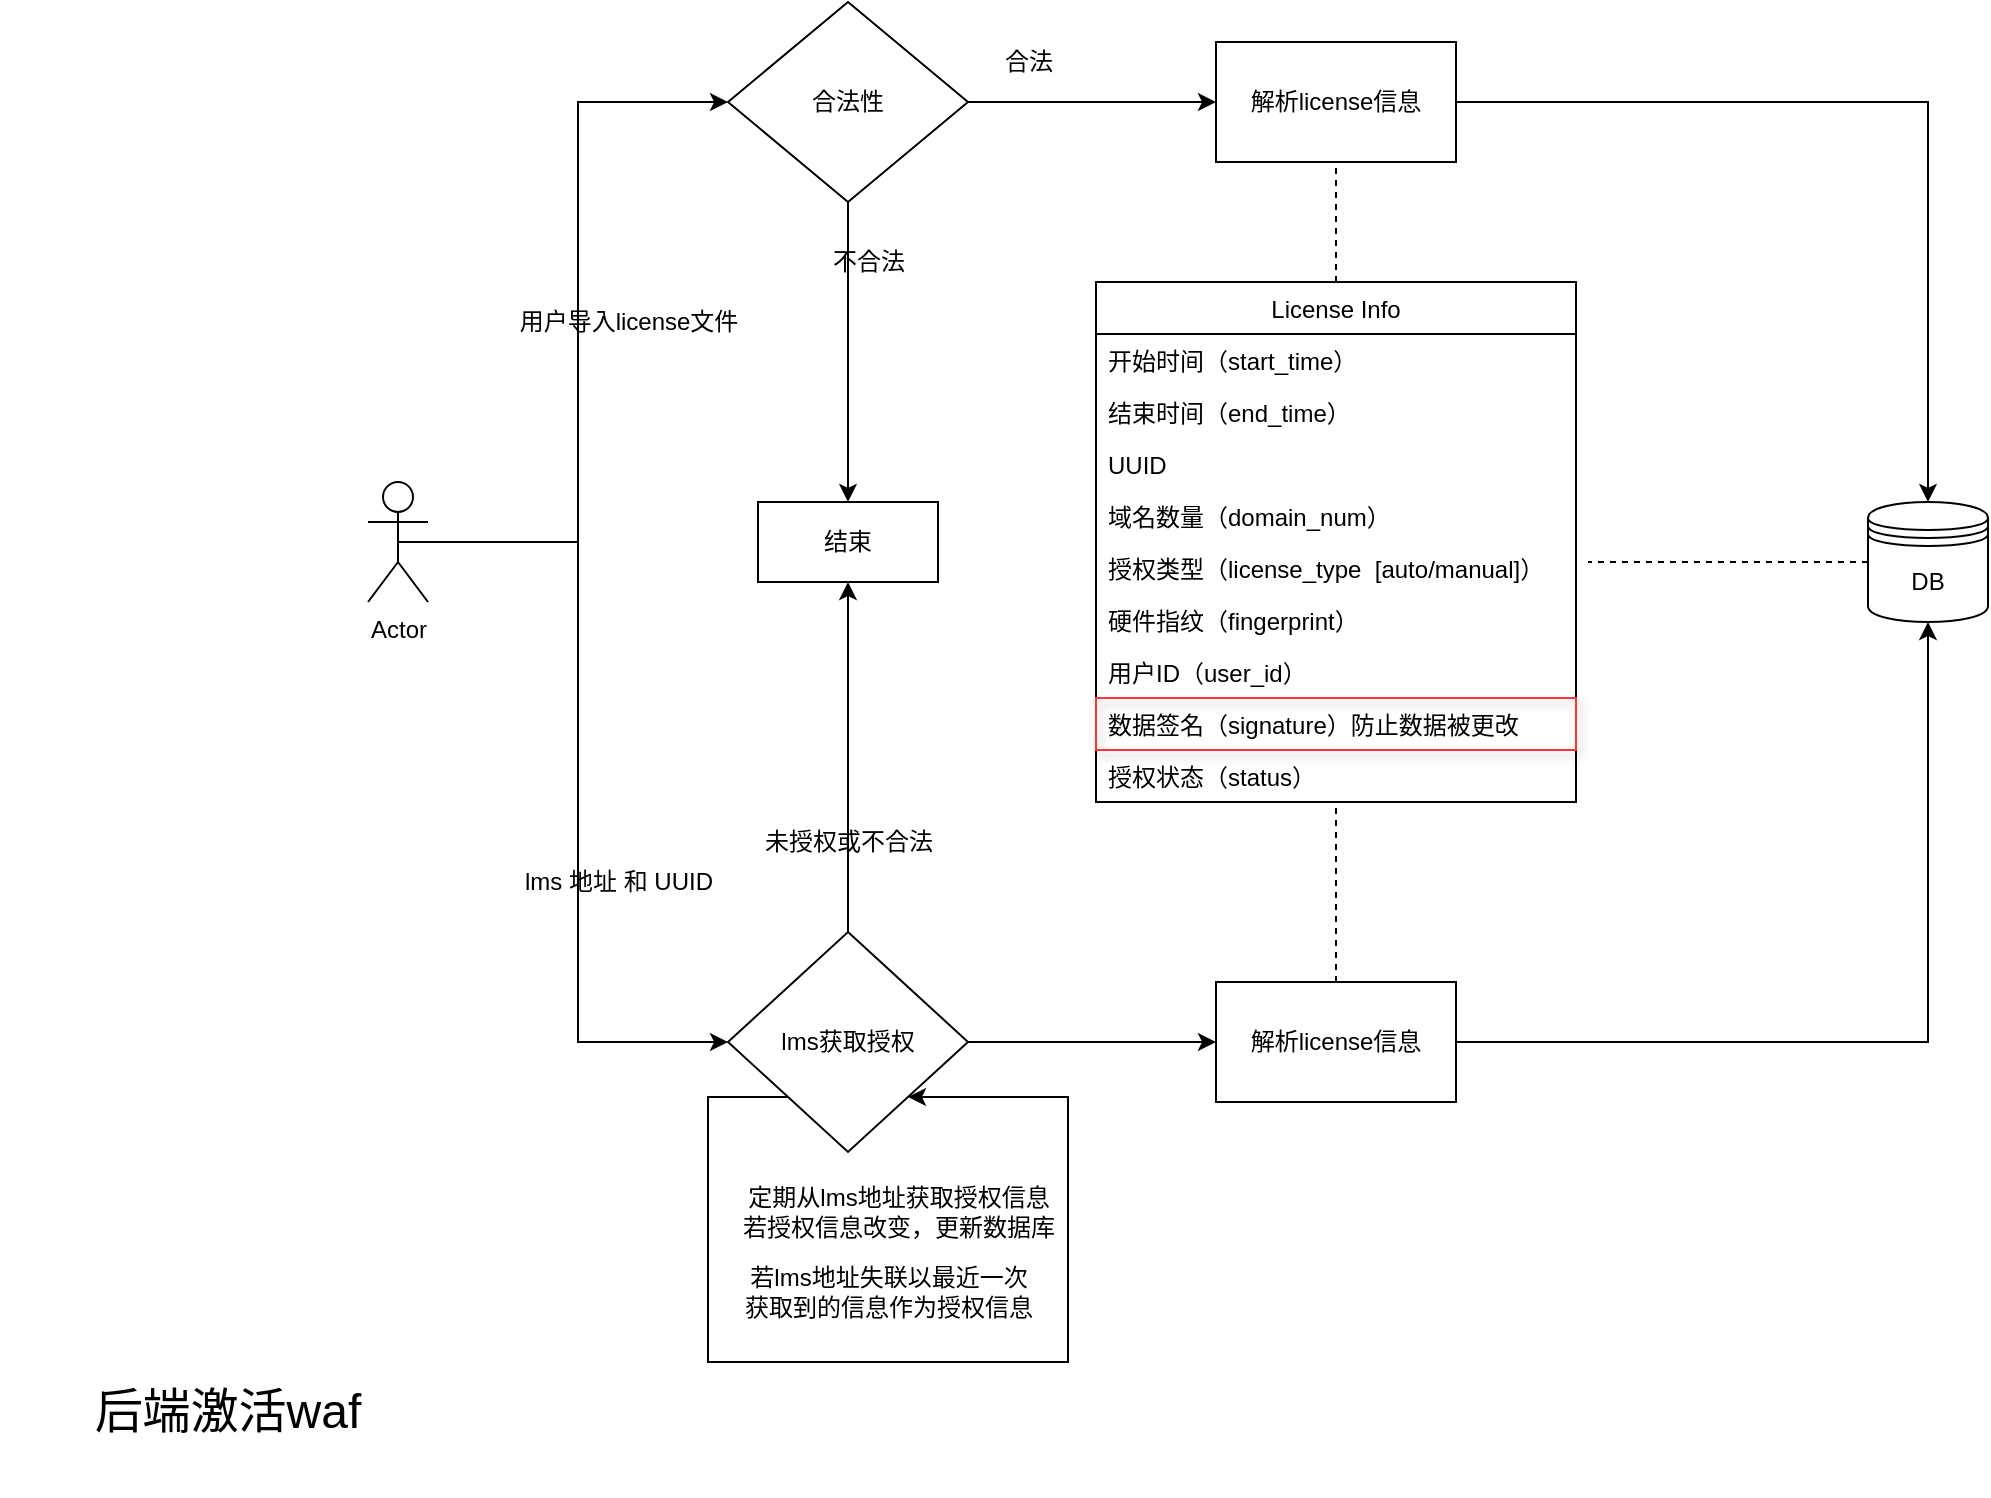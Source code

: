 <mxfile version="14.2.7" type="github">
  <diagram id="C5RBs43oDa-KdzZeNtuy" name="Page-1">
    <mxGraphModel dx="2253" dy="664" grid="1" gridSize="10" guides="1" tooltips="1" connect="1" arrows="1" fold="1" page="1" pageScale="1" pageWidth="827" pageHeight="1169" math="0" shadow="0">
      <root>
        <mxCell id="WIyWlLk6GJQsqaUBKTNV-0" />
        <mxCell id="WIyWlLk6GJQsqaUBKTNV-1" parent="WIyWlLk6GJQsqaUBKTNV-0" />
        <mxCell id="vOabscRvbY1FQWNOdvIU-8" style="edgeStyle=orthogonalEdgeStyle;rounded=0;orthogonalLoop=1;jettySize=auto;html=1;exitX=0.5;exitY=0.5;exitDx=0;exitDy=0;exitPerimeter=0;entryX=0;entryY=0.5;entryDx=0;entryDy=0;" edge="1" parent="WIyWlLk6GJQsqaUBKTNV-1" source="vOabscRvbY1FQWNOdvIU-0" target="vOabscRvbY1FQWNOdvIU-7">
          <mxGeometry relative="1" as="geometry" />
        </mxCell>
        <mxCell id="vOabscRvbY1FQWNOdvIU-40" style="edgeStyle=orthogonalEdgeStyle;rounded=0;orthogonalLoop=1;jettySize=auto;html=1;exitX=0.5;exitY=0.5;exitDx=0;exitDy=0;exitPerimeter=0;entryX=0;entryY=0.5;entryDx=0;entryDy=0;" edge="1" parent="WIyWlLk6GJQsqaUBKTNV-1" source="vOabscRvbY1FQWNOdvIU-0" target="vOabscRvbY1FQWNOdvIU-39">
          <mxGeometry relative="1" as="geometry" />
        </mxCell>
        <mxCell id="vOabscRvbY1FQWNOdvIU-0" value="Actor" style="shape=umlActor;verticalLabelPosition=bottom;verticalAlign=top;html=1;outlineConnect=0;" vertex="1" parent="WIyWlLk6GJQsqaUBKTNV-1">
          <mxGeometry x="-70" y="360" width="30" height="60" as="geometry" />
        </mxCell>
        <mxCell id="vOabscRvbY1FQWNOdvIU-11" style="edgeStyle=orthogonalEdgeStyle;rounded=0;orthogonalLoop=1;jettySize=auto;html=1;exitX=0.5;exitY=1;exitDx=0;exitDy=0;" edge="1" parent="WIyWlLk6GJQsqaUBKTNV-1" source="vOabscRvbY1FQWNOdvIU-7" target="vOabscRvbY1FQWNOdvIU-10">
          <mxGeometry relative="1" as="geometry" />
        </mxCell>
        <mxCell id="vOabscRvbY1FQWNOdvIU-16" style="edgeStyle=orthogonalEdgeStyle;rounded=0;orthogonalLoop=1;jettySize=auto;html=1;exitX=1;exitY=0.5;exitDx=0;exitDy=0;" edge="1" parent="WIyWlLk6GJQsqaUBKTNV-1" source="vOabscRvbY1FQWNOdvIU-7" target="vOabscRvbY1FQWNOdvIU-15">
          <mxGeometry relative="1" as="geometry" />
        </mxCell>
        <mxCell id="vOabscRvbY1FQWNOdvIU-7" value="合法性" style="rhombus;whiteSpace=wrap;html=1;" vertex="1" parent="WIyWlLk6GJQsqaUBKTNV-1">
          <mxGeometry x="110" y="120" width="120" height="100" as="geometry" />
        </mxCell>
        <mxCell id="vOabscRvbY1FQWNOdvIU-9" value="用户导入license文件" style="text;html=1;align=center;verticalAlign=middle;resizable=0;points=[];autosize=1;" vertex="1" parent="WIyWlLk6GJQsqaUBKTNV-1">
          <mxGeometry y="270" width="120" height="20" as="geometry" />
        </mxCell>
        <mxCell id="vOabscRvbY1FQWNOdvIU-10" value="结束" style="rounded=0;whiteSpace=wrap;html=1;" vertex="1" parent="WIyWlLk6GJQsqaUBKTNV-1">
          <mxGeometry x="125" y="370" width="90" height="40" as="geometry" />
        </mxCell>
        <mxCell id="vOabscRvbY1FQWNOdvIU-14" value="不合法" style="text;html=1;align=center;verticalAlign=middle;resizable=0;points=[];autosize=1;" vertex="1" parent="WIyWlLk6GJQsqaUBKTNV-1">
          <mxGeometry x="155" y="240" width="50" height="20" as="geometry" />
        </mxCell>
        <mxCell id="vOabscRvbY1FQWNOdvIU-38" style="edgeStyle=orthogonalEdgeStyle;rounded=0;orthogonalLoop=1;jettySize=auto;html=1;exitX=1;exitY=0.5;exitDx=0;exitDy=0;entryX=0.5;entryY=0;entryDx=0;entryDy=0;" edge="1" parent="WIyWlLk6GJQsqaUBKTNV-1" source="vOabscRvbY1FQWNOdvIU-15" target="vOabscRvbY1FQWNOdvIU-37">
          <mxGeometry relative="1" as="geometry" />
        </mxCell>
        <mxCell id="vOabscRvbY1FQWNOdvIU-15" value="解析license信息" style="rounded=0;whiteSpace=wrap;html=1;" vertex="1" parent="WIyWlLk6GJQsqaUBKTNV-1">
          <mxGeometry x="354" y="140" width="120" height="60" as="geometry" />
        </mxCell>
        <mxCell id="vOabscRvbY1FQWNOdvIU-17" value="合法" style="text;html=1;align=center;verticalAlign=middle;resizable=0;points=[];autosize=1;" vertex="1" parent="WIyWlLk6GJQsqaUBKTNV-1">
          <mxGeometry x="240" y="140" width="40" height="20" as="geometry" />
        </mxCell>
        <mxCell id="vOabscRvbY1FQWNOdvIU-18" value="" style="endArrow=none;dashed=1;html=1;entryX=0.5;entryY=1;entryDx=0;entryDy=0;exitX=0.5;exitY=0;exitDx=0;exitDy=0;" edge="1" parent="WIyWlLk6GJQsqaUBKTNV-1" source="vOabscRvbY1FQWNOdvIU-24" target="vOabscRvbY1FQWNOdvIU-15">
          <mxGeometry width="50" height="50" relative="1" as="geometry">
            <mxPoint x="413.5" y="295.5" as="sourcePoint" />
            <mxPoint x="440" y="320" as="targetPoint" />
          </mxGeometry>
        </mxCell>
        <mxCell id="vOabscRvbY1FQWNOdvIU-24" value="License Info" style="swimlane;fontStyle=0;childLayout=stackLayout;horizontal=1;startSize=26;fillColor=none;horizontalStack=0;resizeParent=1;resizeParentMax=0;resizeLast=0;collapsible=1;marginBottom=0;" vertex="1" parent="WIyWlLk6GJQsqaUBKTNV-1">
          <mxGeometry x="294" y="260" width="240" height="260" as="geometry" />
        </mxCell>
        <mxCell id="vOabscRvbY1FQWNOdvIU-26" value="开始时间（start_time）" style="text;strokeColor=none;fillColor=none;align=left;verticalAlign=top;spacingLeft=4;spacingRight=4;overflow=hidden;rotatable=0;points=[[0,0.5],[1,0.5]];portConstraint=eastwest;" vertex="1" parent="vOabscRvbY1FQWNOdvIU-24">
          <mxGeometry y="26" width="240" height="26" as="geometry" />
        </mxCell>
        <mxCell id="vOabscRvbY1FQWNOdvIU-28" value="结束时间（end_time）" style="text;strokeColor=none;fillColor=none;align=left;verticalAlign=top;spacingLeft=4;spacingRight=4;overflow=hidden;rotatable=0;points=[[0,0.5],[1,0.5]];portConstraint=eastwest;" vertex="1" parent="vOabscRvbY1FQWNOdvIU-24">
          <mxGeometry y="52" width="240" height="26" as="geometry" />
        </mxCell>
        <mxCell id="vOabscRvbY1FQWNOdvIU-29" value="UUID" style="text;strokeColor=none;fillColor=none;align=left;verticalAlign=top;spacingLeft=4;spacingRight=4;overflow=hidden;rotatable=0;points=[[0,0.5],[1,0.5]];portConstraint=eastwest;" vertex="1" parent="vOabscRvbY1FQWNOdvIU-24">
          <mxGeometry y="78" width="240" height="26" as="geometry" />
        </mxCell>
        <mxCell id="vOabscRvbY1FQWNOdvIU-30" value="域名数量（domain_num）" style="text;strokeColor=none;fillColor=none;align=left;verticalAlign=top;spacingLeft=4;spacingRight=4;overflow=hidden;rotatable=0;points=[[0,0.5],[1,0.5]];portConstraint=eastwest;" vertex="1" parent="vOabscRvbY1FQWNOdvIU-24">
          <mxGeometry y="104" width="240" height="26" as="geometry" />
        </mxCell>
        <mxCell id="vOabscRvbY1FQWNOdvIU-31" value="授权类型（license_type  [auto/manual]）" style="text;strokeColor=none;fillColor=none;align=left;verticalAlign=top;spacingLeft=4;spacingRight=4;overflow=hidden;rotatable=0;points=[[0,0.5],[1,0.5]];portConstraint=eastwest;" vertex="1" parent="vOabscRvbY1FQWNOdvIU-24">
          <mxGeometry y="130" width="240" height="26" as="geometry" />
        </mxCell>
        <mxCell id="vOabscRvbY1FQWNOdvIU-32" value="硬件指纹（fingerprint）" style="text;strokeColor=none;fillColor=none;align=left;verticalAlign=top;spacingLeft=4;spacingRight=4;overflow=hidden;rotatable=0;points=[[0,0.5],[1,0.5]];portConstraint=eastwest;" vertex="1" parent="vOabscRvbY1FQWNOdvIU-24">
          <mxGeometry y="156" width="240" height="26" as="geometry" />
        </mxCell>
        <mxCell id="vOabscRvbY1FQWNOdvIU-33" value="用户ID（user_id）" style="text;strokeColor=none;fillColor=none;align=left;verticalAlign=top;spacingLeft=4;spacingRight=4;overflow=hidden;rotatable=0;points=[[0,0.5],[1,0.5]];portConstraint=eastwest;" vertex="1" parent="vOabscRvbY1FQWNOdvIU-24">
          <mxGeometry y="182" width="240" height="26" as="geometry" />
        </mxCell>
        <mxCell id="vOabscRvbY1FQWNOdvIU-35" value="数据签名（signature）防止数据被更改" style="text;strokeColor=#FF3333;fillColor=none;align=left;verticalAlign=top;spacingLeft=4;spacingRight=4;overflow=hidden;rotatable=0;points=[[0,0.5],[1,0.5]];portConstraint=eastwest;shadow=1;" vertex="1" parent="vOabscRvbY1FQWNOdvIU-24">
          <mxGeometry y="208" width="240" height="26" as="geometry" />
        </mxCell>
        <mxCell id="vOabscRvbY1FQWNOdvIU-36" value="授权状态（status）" style="text;strokeColor=none;fillColor=none;align=left;verticalAlign=top;spacingLeft=4;spacingRight=4;overflow=hidden;rotatable=0;points=[[0,0.5],[1,0.5]];portConstraint=eastwest;" vertex="1" parent="vOabscRvbY1FQWNOdvIU-24">
          <mxGeometry y="234" width="240" height="26" as="geometry" />
        </mxCell>
        <mxCell id="vOabscRvbY1FQWNOdvIU-37" value="DB" style="shape=datastore;whiteSpace=wrap;html=1;" vertex="1" parent="WIyWlLk6GJQsqaUBKTNV-1">
          <mxGeometry x="680" y="370" width="60" height="60" as="geometry" />
        </mxCell>
        <mxCell id="vOabscRvbY1FQWNOdvIU-42" style="edgeStyle=orthogonalEdgeStyle;rounded=0;orthogonalLoop=1;jettySize=auto;html=1;exitX=0.5;exitY=0;exitDx=0;exitDy=0;entryX=0.5;entryY=1;entryDx=0;entryDy=0;" edge="1" parent="WIyWlLk6GJQsqaUBKTNV-1" source="vOabscRvbY1FQWNOdvIU-39" target="vOabscRvbY1FQWNOdvIU-10">
          <mxGeometry relative="1" as="geometry" />
        </mxCell>
        <mxCell id="vOabscRvbY1FQWNOdvIU-45" style="edgeStyle=orthogonalEdgeStyle;rounded=0;orthogonalLoop=1;jettySize=auto;html=1;exitX=1;exitY=0.5;exitDx=0;exitDy=0;entryX=0;entryY=0.5;entryDx=0;entryDy=0;" edge="1" parent="WIyWlLk6GJQsqaUBKTNV-1" source="vOabscRvbY1FQWNOdvIU-39" target="vOabscRvbY1FQWNOdvIU-44">
          <mxGeometry relative="1" as="geometry" />
        </mxCell>
        <mxCell id="vOabscRvbY1FQWNOdvIU-39" value="lms获取授权" style="rhombus;whiteSpace=wrap;html=1;" vertex="1" parent="WIyWlLk6GJQsqaUBKTNV-1">
          <mxGeometry x="110" y="585" width="120" height="110" as="geometry" />
        </mxCell>
        <mxCell id="vOabscRvbY1FQWNOdvIU-41" value="lms 地址 和 UUID" style="text;html=1;align=center;verticalAlign=middle;resizable=0;points=[];autosize=1;" vertex="1" parent="WIyWlLk6GJQsqaUBKTNV-1">
          <mxGeometry y="550" width="110" height="20" as="geometry" />
        </mxCell>
        <mxCell id="vOabscRvbY1FQWNOdvIU-43" value="未授权或不合法" style="text;html=1;align=center;verticalAlign=middle;resizable=0;points=[];autosize=1;" vertex="1" parent="WIyWlLk6GJQsqaUBKTNV-1">
          <mxGeometry x="120" y="530" width="100" height="20" as="geometry" />
        </mxCell>
        <mxCell id="vOabscRvbY1FQWNOdvIU-47" style="edgeStyle=orthogonalEdgeStyle;rounded=0;orthogonalLoop=1;jettySize=auto;html=1;exitX=1;exitY=0.5;exitDx=0;exitDy=0;entryX=0.5;entryY=1;entryDx=0;entryDy=0;" edge="1" parent="WIyWlLk6GJQsqaUBKTNV-1" source="vOabscRvbY1FQWNOdvIU-44" target="vOabscRvbY1FQWNOdvIU-37">
          <mxGeometry relative="1" as="geometry" />
        </mxCell>
        <mxCell id="vOabscRvbY1FQWNOdvIU-44" value="解析license信息" style="rounded=0;whiteSpace=wrap;html=1;" vertex="1" parent="WIyWlLk6GJQsqaUBKTNV-1">
          <mxGeometry x="354" y="610" width="120" height="60" as="geometry" />
        </mxCell>
        <mxCell id="vOabscRvbY1FQWNOdvIU-46" value="" style="endArrow=none;dashed=1;html=1;entryX=0.5;entryY=1;entryDx=0;entryDy=0;exitX=0.5;exitY=0;exitDx=0;exitDy=0;entryPerimeter=0;" edge="1" parent="WIyWlLk6GJQsqaUBKTNV-1" target="vOabscRvbY1FQWNOdvIU-36">
          <mxGeometry width="50" height="50" relative="1" as="geometry">
            <mxPoint x="414" y="610" as="sourcePoint" />
            <mxPoint x="414" y="550" as="targetPoint" />
          </mxGeometry>
        </mxCell>
        <mxCell id="vOabscRvbY1FQWNOdvIU-49" style="edgeStyle=orthogonalEdgeStyle;rounded=0;orthogonalLoop=1;jettySize=auto;html=1;exitX=0;exitY=1;exitDx=0;exitDy=0;entryX=1;entryY=1;entryDx=0;entryDy=0;" edge="1" parent="WIyWlLk6GJQsqaUBKTNV-1" source="vOabscRvbY1FQWNOdvIU-39" target="vOabscRvbY1FQWNOdvIU-39">
          <mxGeometry relative="1" as="geometry">
            <Array as="points">
              <mxPoint x="100" y="668" />
              <mxPoint x="100" y="800" />
              <mxPoint x="280" y="800" />
              <mxPoint x="280" y="668" />
            </Array>
          </mxGeometry>
        </mxCell>
        <mxCell id="vOabscRvbY1FQWNOdvIU-50" value="定期从lms地址获取授权信息&lt;br&gt;若授权信息改变，更新数据库" style="text;html=1;align=center;verticalAlign=middle;resizable=0;points=[];autosize=1;" vertex="1" parent="WIyWlLk6GJQsqaUBKTNV-1">
          <mxGeometry x="110" y="710" width="170" height="30" as="geometry" />
        </mxCell>
        <mxCell id="vOabscRvbY1FQWNOdvIU-51" value="若lms地址失联以最近一次&lt;br&gt;获取到的信息作为授权信息" style="text;html=1;align=center;verticalAlign=middle;resizable=0;points=[];autosize=1;" vertex="1" parent="WIyWlLk6GJQsqaUBKTNV-1">
          <mxGeometry x="110" y="750" width="160" height="30" as="geometry" />
        </mxCell>
        <mxCell id="vOabscRvbY1FQWNOdvIU-52" value="&lt;font style=&quot;font-size: 24px&quot;&gt;后端激活waf&lt;/font&gt;" style="text;html=1;strokeColor=none;fillColor=none;align=center;verticalAlign=middle;whiteSpace=wrap;rounded=0;shadow=1;" vertex="1" parent="WIyWlLk6GJQsqaUBKTNV-1">
          <mxGeometry x="-250" y="790" width="220" height="70" as="geometry" />
        </mxCell>
        <mxCell id="vOabscRvbY1FQWNOdvIU-53" value="" style="endArrow=none;dashed=1;html=1;exitX=0;exitY=0.5;exitDx=0;exitDy=0;" edge="1" parent="WIyWlLk6GJQsqaUBKTNV-1" source="vOabscRvbY1FQWNOdvIU-37">
          <mxGeometry width="50" height="50" relative="1" as="geometry">
            <mxPoint x="380" y="450" as="sourcePoint" />
            <mxPoint x="540" y="400" as="targetPoint" />
          </mxGeometry>
        </mxCell>
      </root>
    </mxGraphModel>
  </diagram>
</mxfile>
